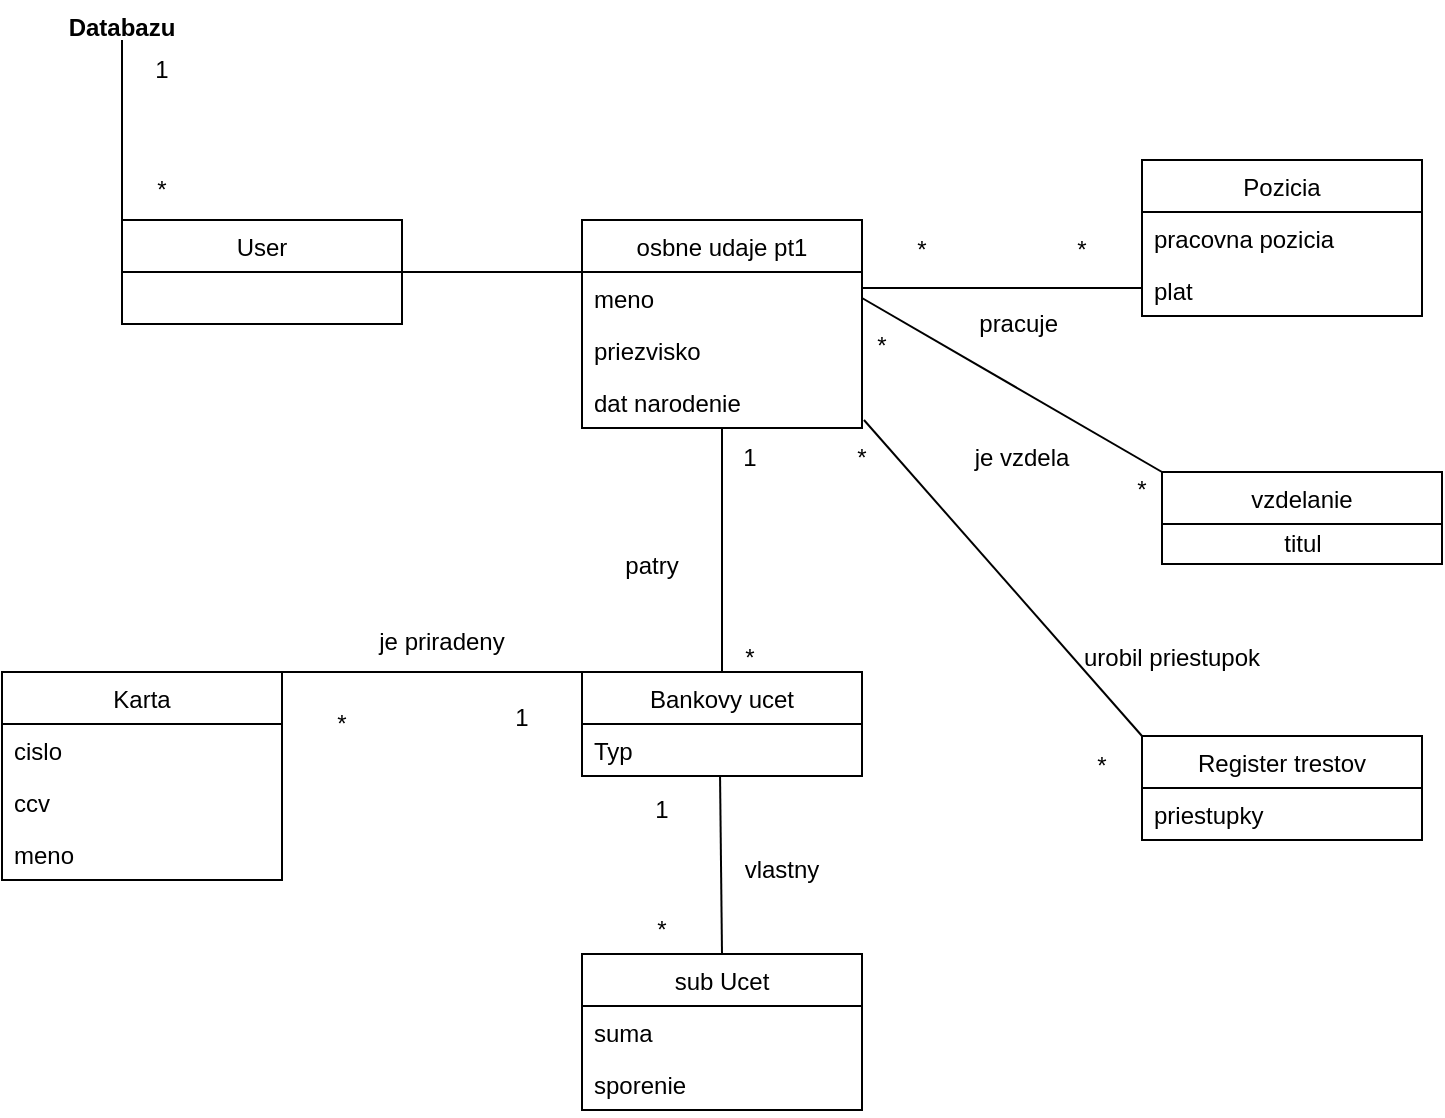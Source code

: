 <mxfile version="15.6.8" type="github">
  <diagram id="AZVUopByXylJSXXH2-uN" name="Page-1">
    <mxGraphModel dx="1422" dy="766" grid="1" gridSize="10" guides="1" tooltips="1" connect="1" arrows="1" fold="1" page="1" pageScale="1" pageWidth="827" pageHeight="1169" math="0" shadow="0">
      <root>
        <mxCell id="0" />
        <mxCell id="1" parent="0" />
        <mxCell id="o1IbloglvkBEJjdSBRhl-2" value="User" style="swimlane;fontStyle=0;childLayout=stackLayout;horizontal=1;startSize=26;fillColor=none;horizontalStack=0;resizeParent=1;resizeParentMax=0;resizeLast=0;collapsible=1;marginBottom=0;" vertex="1" parent="1">
          <mxGeometry x="70" y="140" width="140" height="52" as="geometry" />
        </mxCell>
        <mxCell id="o1IbloglvkBEJjdSBRhl-11" value="osbne udaje pt1" style="swimlane;fontStyle=0;childLayout=stackLayout;horizontal=1;startSize=26;fillColor=none;horizontalStack=0;resizeParent=1;resizeParentMax=0;resizeLast=0;collapsible=1;marginBottom=0;" vertex="1" parent="1">
          <mxGeometry x="300" y="140" width="140" height="104" as="geometry" />
        </mxCell>
        <mxCell id="o1IbloglvkBEJjdSBRhl-12" value="meno " style="text;strokeColor=none;fillColor=none;align=left;verticalAlign=top;spacingLeft=4;spacingRight=4;overflow=hidden;rotatable=0;points=[[0,0.5],[1,0.5]];portConstraint=eastwest;" vertex="1" parent="o1IbloglvkBEJjdSBRhl-11">
          <mxGeometry y="26" width="140" height="26" as="geometry" />
        </mxCell>
        <mxCell id="o1IbloglvkBEJjdSBRhl-13" value="priezvisko" style="text;strokeColor=none;fillColor=none;align=left;verticalAlign=top;spacingLeft=4;spacingRight=4;overflow=hidden;rotatable=0;points=[[0,0.5],[1,0.5]];portConstraint=eastwest;" vertex="1" parent="o1IbloglvkBEJjdSBRhl-11">
          <mxGeometry y="52" width="140" height="26" as="geometry" />
        </mxCell>
        <mxCell id="o1IbloglvkBEJjdSBRhl-14" value="dat narodenie" style="text;strokeColor=none;fillColor=none;align=left;verticalAlign=top;spacingLeft=4;spacingRight=4;overflow=hidden;rotatable=0;points=[[0,0.5],[1,0.5]];portConstraint=eastwest;" vertex="1" parent="o1IbloglvkBEJjdSBRhl-11">
          <mxGeometry y="78" width="140" height="26" as="geometry" />
        </mxCell>
        <mxCell id="o1IbloglvkBEJjdSBRhl-17" value="Pozicia" style="swimlane;fontStyle=0;childLayout=stackLayout;horizontal=1;startSize=26;fillColor=none;horizontalStack=0;resizeParent=1;resizeParentMax=0;resizeLast=0;collapsible=1;marginBottom=0;" vertex="1" parent="1">
          <mxGeometry x="580" y="110" width="140" height="78" as="geometry" />
        </mxCell>
        <mxCell id="o1IbloglvkBEJjdSBRhl-18" value="pracovna pozicia" style="text;strokeColor=none;fillColor=none;align=left;verticalAlign=top;spacingLeft=4;spacingRight=4;overflow=hidden;rotatable=0;points=[[0,0.5],[1,0.5]];portConstraint=eastwest;" vertex="1" parent="o1IbloglvkBEJjdSBRhl-17">
          <mxGeometry y="26" width="140" height="26" as="geometry" />
        </mxCell>
        <mxCell id="o1IbloglvkBEJjdSBRhl-19" value="plat" style="text;strokeColor=none;fillColor=none;align=left;verticalAlign=top;spacingLeft=4;spacingRight=4;overflow=hidden;rotatable=0;points=[[0,0.5],[1,0.5]];portConstraint=eastwest;" vertex="1" parent="o1IbloglvkBEJjdSBRhl-17">
          <mxGeometry y="52" width="140" height="26" as="geometry" />
        </mxCell>
        <mxCell id="o1IbloglvkBEJjdSBRhl-23" value="" style="line;strokeWidth=1;fillColor=none;align=left;verticalAlign=middle;spacingTop=-1;spacingLeft=3;spacingRight=3;rotatable=0;labelPosition=right;points=[];portConstraint=eastwest;" vertex="1" parent="1">
          <mxGeometry x="440" y="170" width="140" height="8" as="geometry" />
        </mxCell>
        <mxCell id="o1IbloglvkBEJjdSBRhl-24" value="" style="line;strokeWidth=1;fillColor=none;align=left;verticalAlign=middle;spacingTop=-1;spacingLeft=3;spacingRight=3;rotatable=0;labelPosition=right;points=[];portConstraint=eastwest;" vertex="1" parent="1">
          <mxGeometry x="210" y="162" width="90" height="8" as="geometry" />
        </mxCell>
        <mxCell id="o1IbloglvkBEJjdSBRhl-25" value="vzdelanie" style="swimlane;fontStyle=0;childLayout=stackLayout;horizontal=1;startSize=26;fillColor=none;horizontalStack=0;resizeParent=1;resizeParentMax=0;resizeLast=0;collapsible=1;marginBottom=0;" vertex="1" parent="1">
          <mxGeometry x="590" y="266" width="140" height="46" as="geometry" />
        </mxCell>
        <mxCell id="o1IbloglvkBEJjdSBRhl-72" value="titul" style="text;html=1;align=center;verticalAlign=middle;resizable=0;points=[];autosize=1;strokeColor=none;fillColor=none;" vertex="1" parent="o1IbloglvkBEJjdSBRhl-25">
          <mxGeometry y="26" width="140" height="20" as="geometry" />
        </mxCell>
        <mxCell id="o1IbloglvkBEJjdSBRhl-30" value="" style="endArrow=none;html=1;rounded=0;entryX=1;entryY=0.5;entryDx=0;entryDy=0;exitX=0;exitY=0;exitDx=0;exitDy=0;" edge="1" parent="1" source="o1IbloglvkBEJjdSBRhl-25" target="o1IbloglvkBEJjdSBRhl-12">
          <mxGeometry width="50" height="50" relative="1" as="geometry">
            <mxPoint x="390" y="420" as="sourcePoint" />
            <mxPoint x="440" y="370" as="targetPoint" />
          </mxGeometry>
        </mxCell>
        <mxCell id="o1IbloglvkBEJjdSBRhl-31" value="Bankovy ucet" style="swimlane;fontStyle=0;childLayout=stackLayout;horizontal=1;startSize=26;fillColor=none;horizontalStack=0;resizeParent=1;resizeParentMax=0;resizeLast=0;collapsible=1;marginBottom=0;" vertex="1" parent="1">
          <mxGeometry x="300" y="366" width="140" height="52" as="geometry" />
        </mxCell>
        <mxCell id="o1IbloglvkBEJjdSBRhl-32" value="Typ" style="text;strokeColor=none;fillColor=none;align=left;verticalAlign=top;spacingLeft=4;spacingRight=4;overflow=hidden;rotatable=0;points=[[0,0.5],[1,0.5]];portConstraint=eastwest;" vertex="1" parent="o1IbloglvkBEJjdSBRhl-31">
          <mxGeometry y="26" width="140" height="26" as="geometry" />
        </mxCell>
        <mxCell id="o1IbloglvkBEJjdSBRhl-36" value="" style="endArrow=none;html=1;rounded=0;exitX=0.5;exitY=0;exitDx=0;exitDy=0;" edge="1" parent="1" source="o1IbloglvkBEJjdSBRhl-31" target="o1IbloglvkBEJjdSBRhl-14">
          <mxGeometry width="50" height="50" relative="1" as="geometry">
            <mxPoint x="390" y="420" as="sourcePoint" />
            <mxPoint x="440" y="370" as="targetPoint" />
          </mxGeometry>
        </mxCell>
        <mxCell id="o1IbloglvkBEJjdSBRhl-37" value="sub Ucet" style="swimlane;fontStyle=0;childLayout=stackLayout;horizontal=1;startSize=26;fillColor=none;horizontalStack=0;resizeParent=1;resizeParentMax=0;resizeLast=0;collapsible=1;marginBottom=0;" vertex="1" parent="1">
          <mxGeometry x="300" y="507" width="140" height="78" as="geometry" />
        </mxCell>
        <mxCell id="o1IbloglvkBEJjdSBRhl-38" value="suma " style="text;strokeColor=none;fillColor=none;align=left;verticalAlign=top;spacingLeft=4;spacingRight=4;overflow=hidden;rotatable=0;points=[[0,0.5],[1,0.5]];portConstraint=eastwest;" vertex="1" parent="o1IbloglvkBEJjdSBRhl-37">
          <mxGeometry y="26" width="140" height="26" as="geometry" />
        </mxCell>
        <mxCell id="o1IbloglvkBEJjdSBRhl-39" value="sporenie" style="text;strokeColor=none;fillColor=none;align=left;verticalAlign=top;spacingLeft=4;spacingRight=4;overflow=hidden;rotatable=0;points=[[0,0.5],[1,0.5]];portConstraint=eastwest;" vertex="1" parent="o1IbloglvkBEJjdSBRhl-37">
          <mxGeometry y="52" width="140" height="26" as="geometry" />
        </mxCell>
        <mxCell id="o1IbloglvkBEJjdSBRhl-41" value="" style="endArrow=none;html=1;rounded=0;exitX=0.5;exitY=0;exitDx=0;exitDy=0;entryX=0.493;entryY=1;entryDx=0;entryDy=0;entryPerimeter=0;" edge="1" parent="1" source="o1IbloglvkBEJjdSBRhl-37" target="o1IbloglvkBEJjdSBRhl-32">
          <mxGeometry width="50" height="50" relative="1" as="geometry">
            <mxPoint x="390" y="420" as="sourcePoint" />
            <mxPoint x="370" y="418" as="targetPoint" />
          </mxGeometry>
        </mxCell>
        <mxCell id="o1IbloglvkBEJjdSBRhl-42" value="Register trestov" style="swimlane;fontStyle=0;childLayout=stackLayout;horizontal=1;startSize=26;fillColor=none;horizontalStack=0;resizeParent=1;resizeParentMax=0;resizeLast=0;collapsible=1;marginBottom=0;" vertex="1" parent="1">
          <mxGeometry x="580" y="398" width="140" height="52" as="geometry" />
        </mxCell>
        <mxCell id="o1IbloglvkBEJjdSBRhl-44" value="priestupky" style="text;strokeColor=none;fillColor=none;align=left;verticalAlign=top;spacingLeft=4;spacingRight=4;overflow=hidden;rotatable=0;points=[[0,0.5],[1,0.5]];portConstraint=eastwest;" vertex="1" parent="o1IbloglvkBEJjdSBRhl-42">
          <mxGeometry y="26" width="140" height="26" as="geometry" />
        </mxCell>
        <mxCell id="o1IbloglvkBEJjdSBRhl-46" value="" style="endArrow=none;html=1;rounded=0;exitX=0;exitY=0;exitDx=0;exitDy=0;entryX=1.007;entryY=0.846;entryDx=0;entryDy=0;entryPerimeter=0;" edge="1" parent="1" source="o1IbloglvkBEJjdSBRhl-42" target="o1IbloglvkBEJjdSBRhl-14">
          <mxGeometry width="50" height="50" relative="1" as="geometry">
            <mxPoint x="390" y="420" as="sourcePoint" />
            <mxPoint x="440" y="260" as="targetPoint" />
          </mxGeometry>
        </mxCell>
        <mxCell id="o1IbloglvkBEJjdSBRhl-47" value="Karta" style="swimlane;fontStyle=0;childLayout=stackLayout;horizontal=1;startSize=26;fillColor=none;horizontalStack=0;resizeParent=1;resizeParentMax=0;resizeLast=0;collapsible=1;marginBottom=0;" vertex="1" parent="1">
          <mxGeometry x="10" y="366" width="140" height="104" as="geometry" />
        </mxCell>
        <mxCell id="o1IbloglvkBEJjdSBRhl-48" value="cislo" style="text;strokeColor=none;fillColor=none;align=left;verticalAlign=top;spacingLeft=4;spacingRight=4;overflow=hidden;rotatable=0;points=[[0,0.5],[1,0.5]];portConstraint=eastwest;" vertex="1" parent="o1IbloglvkBEJjdSBRhl-47">
          <mxGeometry y="26" width="140" height="26" as="geometry" />
        </mxCell>
        <mxCell id="o1IbloglvkBEJjdSBRhl-49" value="ccv" style="text;strokeColor=none;fillColor=none;align=left;verticalAlign=top;spacingLeft=4;spacingRight=4;overflow=hidden;rotatable=0;points=[[0,0.5],[1,0.5]];portConstraint=eastwest;" vertex="1" parent="o1IbloglvkBEJjdSBRhl-47">
          <mxGeometry y="52" width="140" height="26" as="geometry" />
        </mxCell>
        <mxCell id="o1IbloglvkBEJjdSBRhl-50" value="meno" style="text;strokeColor=none;fillColor=none;align=left;verticalAlign=top;spacingLeft=4;spacingRight=4;overflow=hidden;rotatable=0;points=[[0,0.5],[1,0.5]];portConstraint=eastwest;" vertex="1" parent="o1IbloglvkBEJjdSBRhl-47">
          <mxGeometry y="78" width="140" height="26" as="geometry" />
        </mxCell>
        <mxCell id="o1IbloglvkBEJjdSBRhl-52" value="" style="endArrow=none;html=1;rounded=0;exitX=0.5;exitY=0;exitDx=0;exitDy=0;entryX=0;entryY=0;entryDx=0;entryDy=0;" edge="1" parent="1" source="o1IbloglvkBEJjdSBRhl-47" target="o1IbloglvkBEJjdSBRhl-31">
          <mxGeometry width="50" height="50" relative="1" as="geometry">
            <mxPoint x="390" y="520" as="sourcePoint" />
            <mxPoint x="440" y="470" as="targetPoint" />
          </mxGeometry>
        </mxCell>
        <mxCell id="o1IbloglvkBEJjdSBRhl-53" value="patry" style="text;html=1;strokeColor=none;fillColor=none;align=center;verticalAlign=middle;whiteSpace=wrap;rounded=0;" vertex="1" parent="1">
          <mxGeometry x="300" y="298" width="70" height="30" as="geometry" />
        </mxCell>
        <mxCell id="o1IbloglvkBEJjdSBRhl-55" value="*" style="text;html=1;strokeColor=none;fillColor=none;align=center;verticalAlign=middle;whiteSpace=wrap;rounded=0;" vertex="1" parent="1">
          <mxGeometry x="354" y="344" width="60" height="30" as="geometry" />
        </mxCell>
        <mxCell id="o1IbloglvkBEJjdSBRhl-56" value="1" style="text;html=1;strokeColor=none;fillColor=none;align=center;verticalAlign=middle;whiteSpace=wrap;rounded=0;" vertex="1" parent="1">
          <mxGeometry x="354" y="244" width="60" height="30" as="geometry" />
        </mxCell>
        <mxCell id="o1IbloglvkBEJjdSBRhl-57" value="vlastny" style="text;html=1;strokeColor=none;fillColor=none;align=center;verticalAlign=middle;whiteSpace=wrap;rounded=0;" vertex="1" parent="1">
          <mxGeometry x="370" y="450" width="60" height="30" as="geometry" />
        </mxCell>
        <mxCell id="o1IbloglvkBEJjdSBRhl-58" value="*" style="text;html=1;strokeColor=none;fillColor=none;align=center;verticalAlign=middle;whiteSpace=wrap;rounded=0;" vertex="1" parent="1">
          <mxGeometry x="310" y="480" width="60" height="30" as="geometry" />
        </mxCell>
        <mxCell id="o1IbloglvkBEJjdSBRhl-59" value="1" style="text;html=1;strokeColor=none;fillColor=none;align=center;verticalAlign=middle;whiteSpace=wrap;rounded=0;" vertex="1" parent="1">
          <mxGeometry x="310" y="420" width="60" height="30" as="geometry" />
        </mxCell>
        <mxCell id="o1IbloglvkBEJjdSBRhl-60" value="je priradeny" style="text;html=1;strokeColor=none;fillColor=none;align=center;verticalAlign=middle;whiteSpace=wrap;rounded=0;" vertex="1" parent="1">
          <mxGeometry x="180" y="336" width="100" height="30" as="geometry" />
        </mxCell>
        <mxCell id="o1IbloglvkBEJjdSBRhl-61" value="1" style="text;html=1;strokeColor=none;fillColor=none;align=center;verticalAlign=middle;whiteSpace=wrap;rounded=0;" vertex="1" parent="1">
          <mxGeometry x="240" y="374" width="60" height="30" as="geometry" />
        </mxCell>
        <mxCell id="o1IbloglvkBEJjdSBRhl-62" value="*" style="text;html=1;strokeColor=none;fillColor=none;align=center;verticalAlign=middle;whiteSpace=wrap;rounded=0;" vertex="1" parent="1">
          <mxGeometry x="150" y="377" width="60" height="30" as="geometry" />
        </mxCell>
        <mxCell id="o1IbloglvkBEJjdSBRhl-63" value="*" style="text;html=1;strokeColor=none;fillColor=none;align=center;verticalAlign=middle;whiteSpace=wrap;rounded=0;" vertex="1" parent="1">
          <mxGeometry x="440" y="140" width="60" height="30" as="geometry" />
        </mxCell>
        <mxCell id="o1IbloglvkBEJjdSBRhl-64" value="*" style="text;html=1;strokeColor=none;fillColor=none;align=center;verticalAlign=middle;whiteSpace=wrap;rounded=0;" vertex="1" parent="1">
          <mxGeometry x="520" y="140" width="60" height="30" as="geometry" />
        </mxCell>
        <mxCell id="o1IbloglvkBEJjdSBRhl-65" value="pracuje&amp;nbsp;" style="text;html=1;strokeColor=none;fillColor=none;align=center;verticalAlign=middle;whiteSpace=wrap;rounded=0;" vertex="1" parent="1">
          <mxGeometry x="490" y="177" width="60" height="30" as="geometry" />
        </mxCell>
        <mxCell id="o1IbloglvkBEJjdSBRhl-66" value="Databazu" style="text;align=center;fontStyle=1;verticalAlign=middle;spacingLeft=3;spacingRight=3;strokeColor=none;rotatable=0;points=[[0,0.5],[1,0.5]];portConstraint=eastwest;" vertex="1" parent="1">
          <mxGeometry x="30" y="30" width="80" height="26" as="geometry" />
        </mxCell>
        <mxCell id="o1IbloglvkBEJjdSBRhl-67" value="" style="endArrow=none;html=1;rounded=0;exitX=0;exitY=0;exitDx=0;exitDy=0;" edge="1" parent="1" source="o1IbloglvkBEJjdSBRhl-2">
          <mxGeometry width="50" height="50" relative="1" as="geometry">
            <mxPoint x="390" y="210" as="sourcePoint" />
            <mxPoint x="70" y="50" as="targetPoint" />
          </mxGeometry>
        </mxCell>
        <mxCell id="o1IbloglvkBEJjdSBRhl-68" value="*" style="text;html=1;strokeColor=none;fillColor=none;align=center;verticalAlign=middle;whiteSpace=wrap;rounded=0;" vertex="1" parent="1">
          <mxGeometry x="60" y="110" width="60" height="30" as="geometry" />
        </mxCell>
        <mxCell id="o1IbloglvkBEJjdSBRhl-69" value="1" style="text;html=1;strokeColor=none;fillColor=none;align=center;verticalAlign=middle;whiteSpace=wrap;rounded=0;" vertex="1" parent="1">
          <mxGeometry x="60" y="50" width="60" height="30" as="geometry" />
        </mxCell>
        <mxCell id="o1IbloglvkBEJjdSBRhl-70" value="*" style="text;html=1;strokeColor=none;fillColor=none;align=center;verticalAlign=middle;whiteSpace=wrap;rounded=0;" vertex="1" parent="1">
          <mxGeometry x="550" y="260" width="60" height="30" as="geometry" />
        </mxCell>
        <mxCell id="o1IbloglvkBEJjdSBRhl-71" value="*" style="text;html=1;strokeColor=none;fillColor=none;align=center;verticalAlign=middle;whiteSpace=wrap;rounded=0;" vertex="1" parent="1">
          <mxGeometry x="420" y="188" width="60" height="30" as="geometry" />
        </mxCell>
        <mxCell id="o1IbloglvkBEJjdSBRhl-73" value="*" style="text;html=1;strokeColor=none;fillColor=none;align=center;verticalAlign=middle;whiteSpace=wrap;rounded=0;" vertex="1" parent="1">
          <mxGeometry x="530" y="398" width="60" height="30" as="geometry" />
        </mxCell>
        <mxCell id="o1IbloglvkBEJjdSBRhl-74" value="*" style="text;html=1;strokeColor=none;fillColor=none;align=center;verticalAlign=middle;whiteSpace=wrap;rounded=0;" vertex="1" parent="1">
          <mxGeometry x="410" y="244" width="60" height="30" as="geometry" />
        </mxCell>
        <mxCell id="o1IbloglvkBEJjdSBRhl-75" value="je vzdela" style="text;html=1;strokeColor=none;fillColor=none;align=center;verticalAlign=middle;whiteSpace=wrap;rounded=0;" vertex="1" parent="1">
          <mxGeometry x="490" y="244" width="60" height="30" as="geometry" />
        </mxCell>
        <mxCell id="o1IbloglvkBEJjdSBRhl-76" value="urobil priestupok" style="text;html=1;strokeColor=none;fillColor=none;align=center;verticalAlign=middle;whiteSpace=wrap;rounded=0;" vertex="1" parent="1">
          <mxGeometry x="540" y="344" width="110" height="30" as="geometry" />
        </mxCell>
      </root>
    </mxGraphModel>
  </diagram>
</mxfile>
